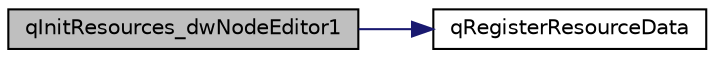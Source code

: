 digraph G
{
  edge [fontname="Helvetica",fontsize="10",labelfontname="Helvetica",labelfontsize="10"];
  node [fontname="Helvetica",fontsize="10",shape=record];
  rankdir="LR";
  Node1 [label="qInitResources_dwNodeEditor1",height=0.2,width=0.4,color="black", fillcolor="grey75", style="filled" fontcolor="black"];
  Node1 -> Node2 [color="midnightblue",fontsize="10",style="solid",fontname="Helvetica"];
  Node2 [label="qRegisterResourceData",height=0.2,width=0.4,color="black", fillcolor="white", style="filled",URL="$debug__shared_2qrc__dw_node_editor1_8cpp.html#ab3bec3d1e679084be46edc41e4c91bc1"];
}
